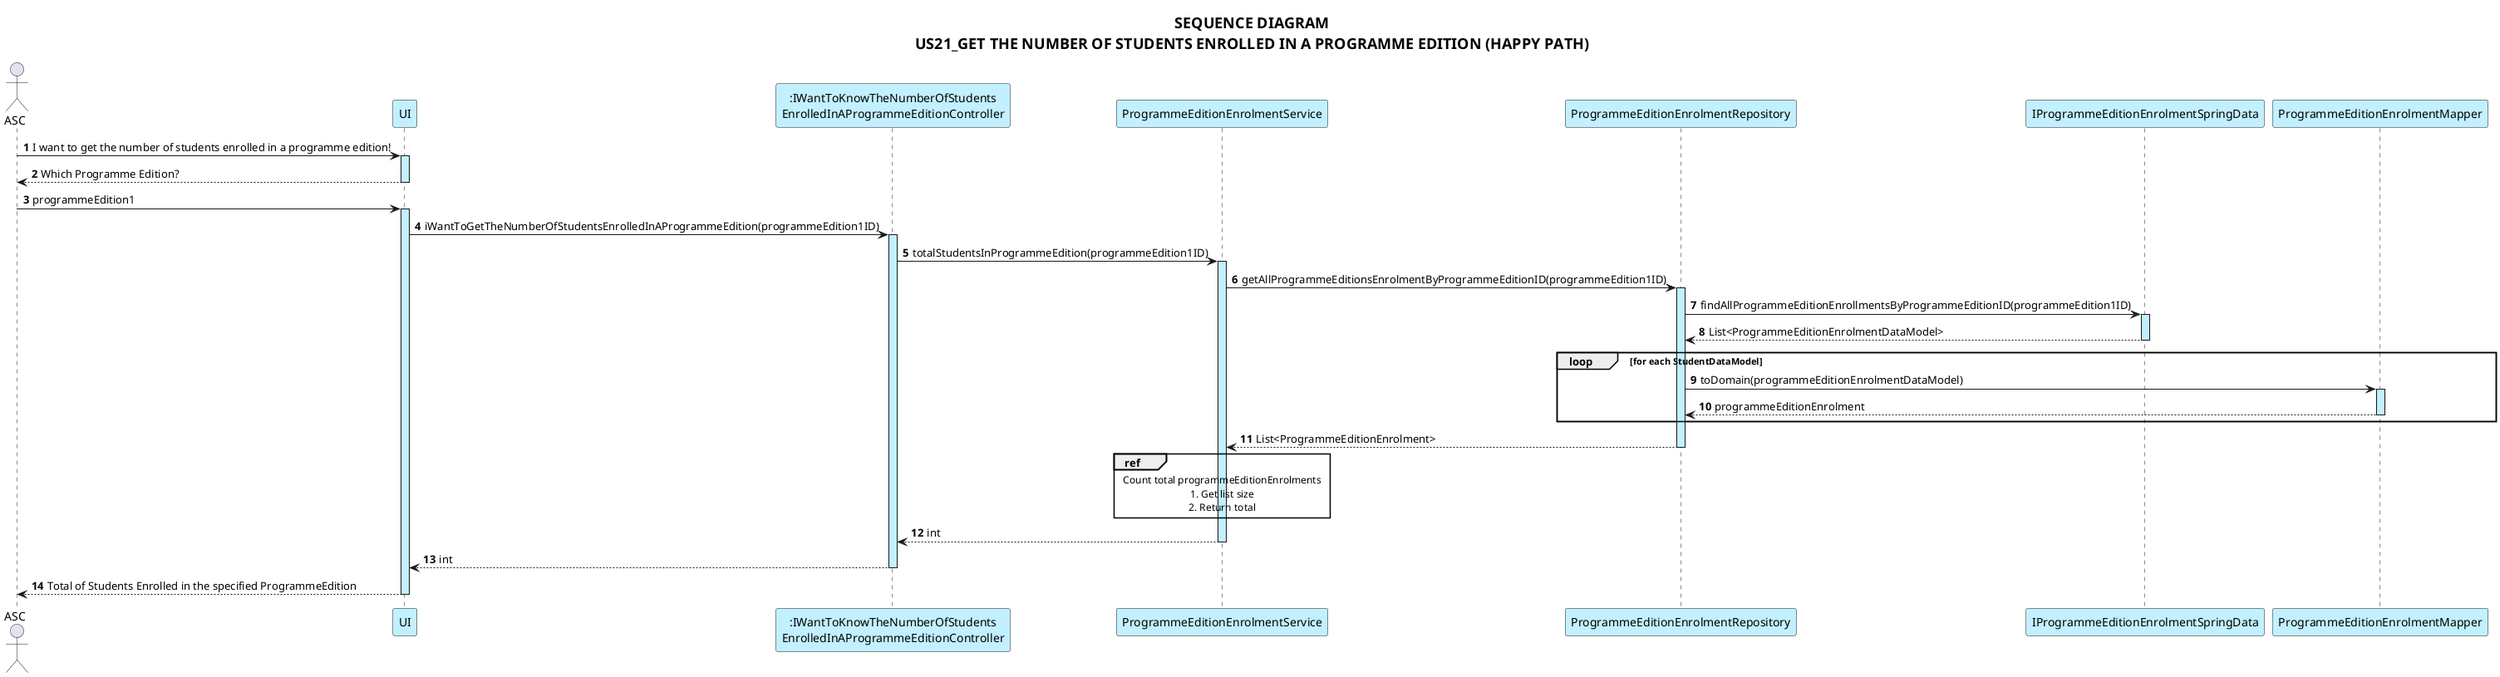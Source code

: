 @startuml US21

skinparam ParticipantBackgroundColor #application
skinparam SequenceLifeLineBackgroundColor #application
skinparam RefBorderColor #application

actor ASC
participant UI
participant ":IWantToKnowTheNumberOfStudents\nEnrolledInAProgrammeEditionController" as CTR
participant ProgrammeEditionEnrolmentService
participant ProgrammeEditionEnrolmentRepository
participant IProgrammeEditionEnrolmentSpringData as SpringData
participant ProgrammeEditionEnrolmentMapper

autonumber
skinparam titleFontSize 18

title: SEQUENCE DIAGRAM\nUS21_GET THE NUMBER OF STUDENTS ENROLLED IN A PROGRAMME EDITION (HAPPY PATH)

ASC -> UI ++ : I want to get the number of students enrolled in a programme edition!
UI --> ASC -- : Which Programme Edition?
ASC -> UI ++ : programmeEdition1
UI -> CTR ++ : iWantToGetTheNumberOfStudentsEnrolledInAProgrammeEdition(programmeEdition1ID)

CTR -> ProgrammeEditionEnrolmentService ++: totalStudentsInProgrammeEdition(programmeEdition1ID)
ProgrammeEditionEnrolmentService -> ProgrammeEditionEnrolmentRepository ++: getAllProgrammeEditionsEnrolmentByProgrammeEditionID(programmeEdition1ID)
ProgrammeEditionEnrolmentRepository -> SpringData ++: findAllProgrammeEditionEnrollmentsByProgrammeEditionID(programmeEdition1ID)
SpringData --> ProgrammeEditionEnrolmentRepository --: List<ProgrammeEditionEnrolmentDataModel>

loop for each StudentDataModel
    ProgrammeEditionEnrolmentRepository -> ProgrammeEditionEnrolmentMapper ++: toDomain(programmeEditionEnrolmentDataModel)
    ProgrammeEditionEnrolmentMapper --> ProgrammeEditionEnrolmentRepository --: programmeEditionEnrolment
end

ProgrammeEditionEnrolmentRepository --> ProgrammeEditionEnrolmentService --: List<ProgrammeEditionEnrolment>

ref over ProgrammeEditionEnrolmentService
    Count total programmeEditionEnrolments
    1. Get list size
    2. Return total
end ref

ProgrammeEditionEnrolmentService --> CTR --: int
CTR --> UI --: int
UI --> ASC --: Total of Students Enrolled in the specified ProgrammeEdition

@enduml